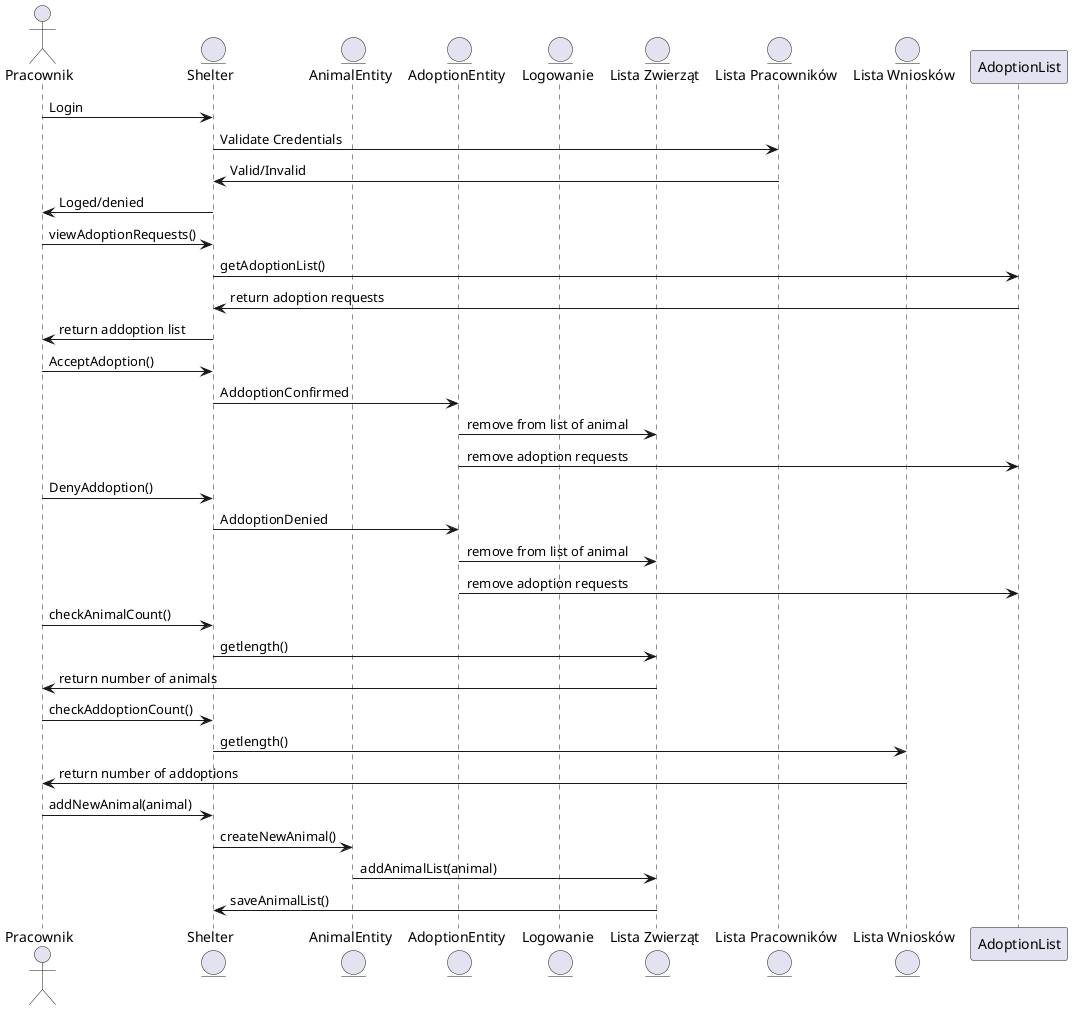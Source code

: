 @startuml

actor "Pracownik" as Employee
entity "Shelter" as Shelter
entity "AnimalEntity" as AnimalEntity
entity "AdoptionEntity" as AdoptionEntity
entity "Logowanie" as Logowanie
entity "Lista Zwierząt" as AnimalList
entity "Lista Pracowników" as EmployeeList
entity "Lista Wniosków" as AddoptionList


Employee -> Shelter : Login
Shelter -> EmployeeList : Validate Credentials
EmployeeList -> Shelter : Valid/Invalid
Shelter -> Employee: Loged/denied

Employee -> Shelter : viewAdoptionRequests()
Shelter -> AdoptionList : getAdoptionList()
AdoptionList -> Shelter : return adoption requests
Shelter -> Employee : return addoption list

Employee -> Shelter : AcceptAdoption()
Shelter -> AdoptionEntity: AddoptionConfirmed
AdoptionEntity -> AnimalList : remove from list of animal
AdoptionEntity -> AdoptionList: remove adoption requests

Employee -> Shelter : DenyAddoption()
Shelter -> AdoptionEntity: AddoptionDenied
AdoptionEntity -> AnimalList : remove from list of animal
AdoptionEntity -> AdoptionList: remove adoption requests

Employee -> Shelter : checkAnimalCount()
Shelter -> AnimalList : getlength()
AnimalList -> Employee : return number of animals

Employee -> Shelter : checkAddoptionCount()
Shelter -> AddoptionList : getlength()
AddoptionList -> Employee : return number of addoptions

Employee -> Shelter : addNewAnimal(animal)
Shelter -> AnimalEntity : createNewAnimal()
AnimalEntity -> AnimalList: addAnimalList(animal)
AnimalList -> Shelter : saveAnimalList()

@enduml
